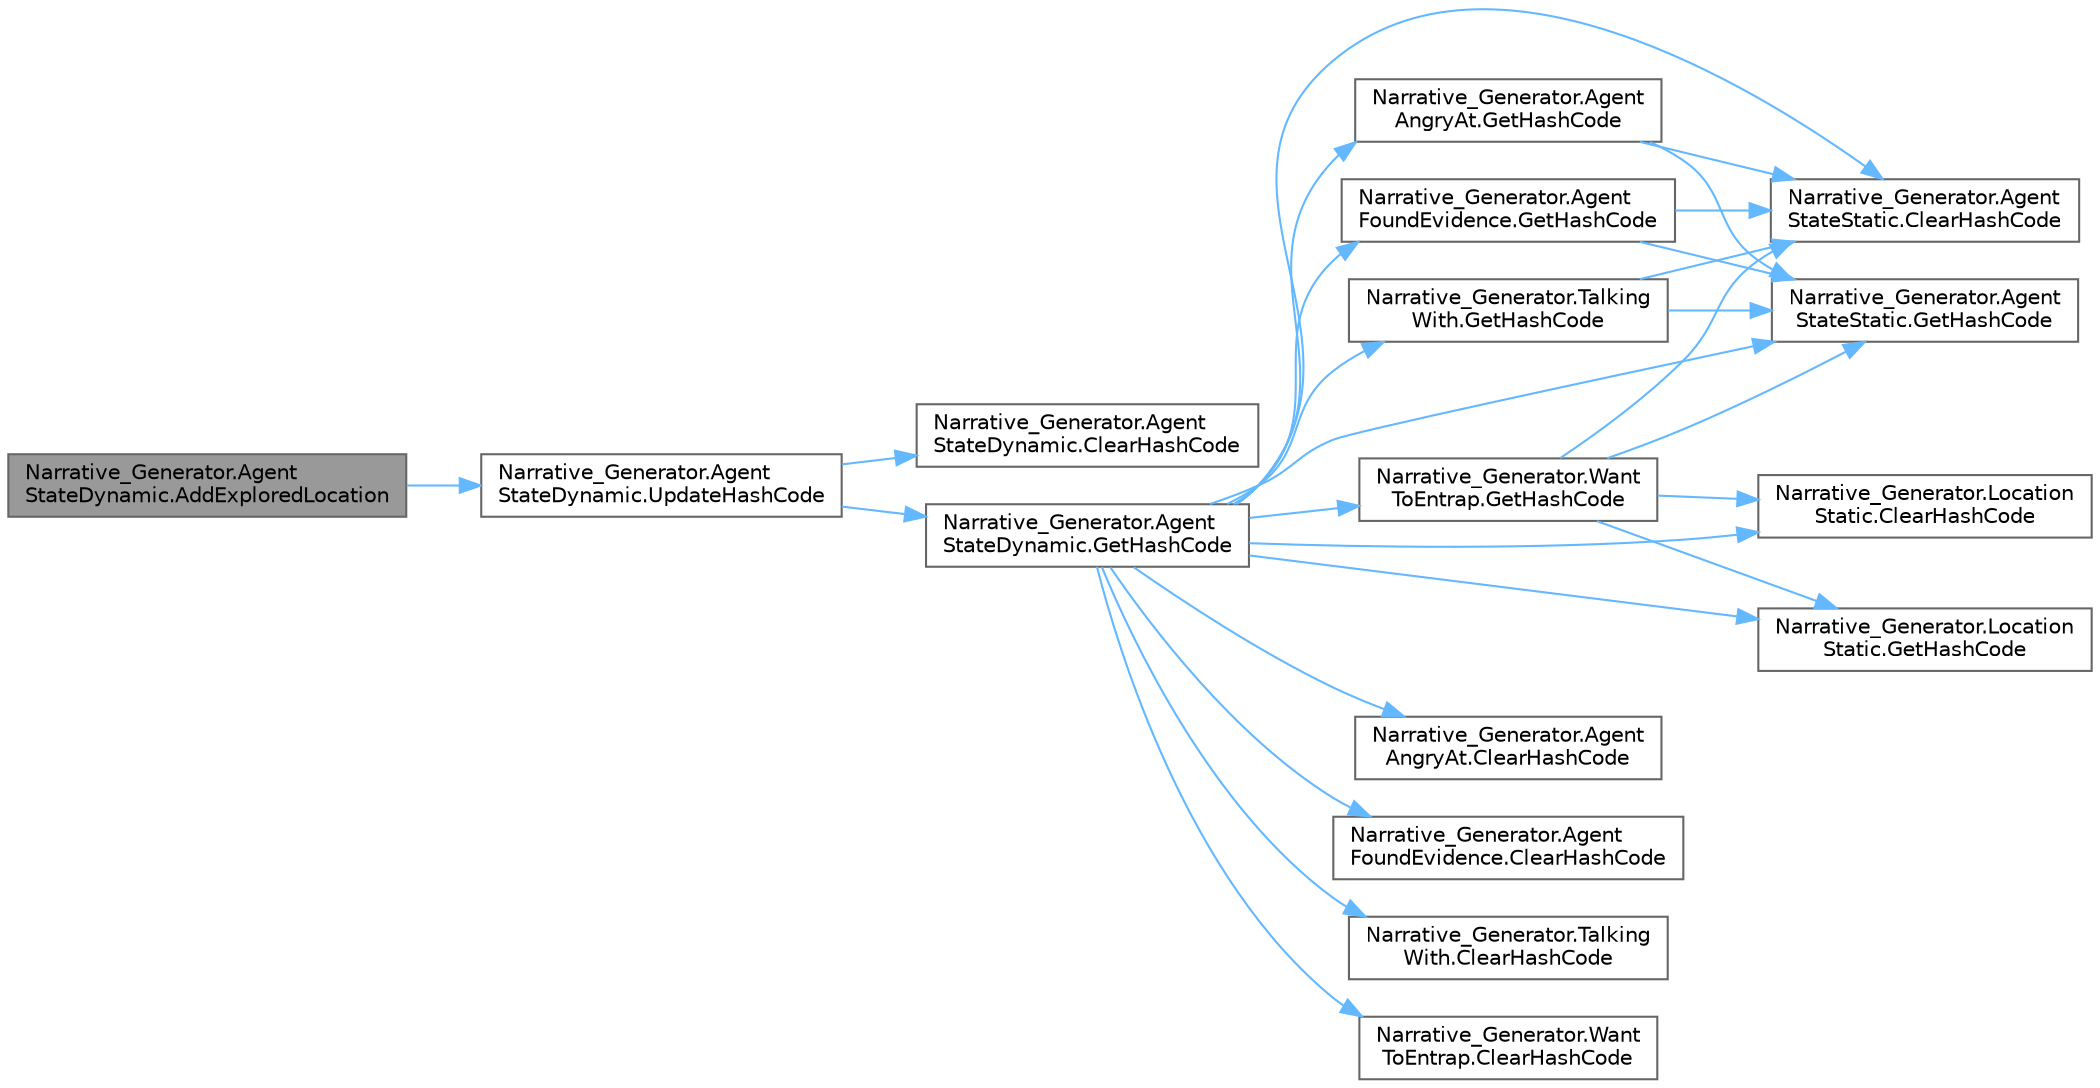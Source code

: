 digraph "Narrative_Generator.AgentStateDynamic.AddExploredLocation"
{
 // LATEX_PDF_SIZE
  bgcolor="transparent";
  edge [fontname=Helvetica,fontsize=10,labelfontname=Helvetica,labelfontsize=10];
  node [fontname=Helvetica,fontsize=10,shape=box,height=0.2,width=0.4];
  rankdir="LR";
  Node1 [label="Narrative_Generator.Agent\lStateDynamic.AddExploredLocation",height=0.2,width=0.4,color="gray40", fillcolor="grey60", style="filled", fontcolor="black",tooltip="A method that allows to add information about the specified location to the list of explored location..."];
  Node1 -> Node2 [color="steelblue1",style="solid"];
  Node2 [label="Narrative_Generator.Agent\lStateDynamic.UpdateHashCode",height=0.2,width=0.4,color="grey40", fillcolor="white", style="filled",URL="$class_narrative___generator_1_1_agent_state_dynamic.html#ae5def9114b62d20b4d3b7811dff71494",tooltip="Updates (refresh) the current hash code value."];
  Node2 -> Node3 [color="steelblue1",style="solid"];
  Node3 [label="Narrative_Generator.Agent\lStateDynamic.ClearHashCode",height=0.2,width=0.4,color="grey40", fillcolor="white", style="filled",URL="$class_narrative___generator_1_1_agent_state_dynamic.html#a045c711e495e00e1c20b53192ee1b5bb",tooltip="Clears the current hash code value."];
  Node2 -> Node4 [color="steelblue1",style="solid"];
  Node4 [label="Narrative_Generator.Agent\lStateDynamic.GetHashCode",height=0.2,width=0.4,color="grey40", fillcolor="white", style="filled",URL="$class_narrative___generator_1_1_agent_state_dynamic.html#acc89349f24d3eedd35bdd1d13f1fc501",tooltip="Calculates and returns the hash code of this instance of the dynamic part of the agent's state."];
  Node4 -> Node5 [color="steelblue1",style="solid"];
  Node5 [label="Narrative_Generator.Agent\lStateStatic.ClearHashCode",height=0.2,width=0.4,color="grey40", fillcolor="white", style="filled",URL="$class_narrative___generator_1_1_agent_state_static.html#a2827a4f98ca2a38a486f746f40883d47",tooltip="Clears the current hash code value."];
  Node4 -> Node6 [color="steelblue1",style="solid"];
  Node6 [label="Narrative_Generator.Agent\lAngryAt.ClearHashCode",height=0.2,width=0.4,color="grey40", fillcolor="white", style="filled",URL="$class_narrative___generator_1_1_agent_angry_at.html#a34b938b00e0b39a15bc4e0f080d87465",tooltip="Clears the current hash code value."];
  Node4 -> Node7 [color="steelblue1",style="solid"];
  Node7 [label="Narrative_Generator.Agent\lFoundEvidence.ClearHashCode",height=0.2,width=0.4,color="grey40", fillcolor="white", style="filled",URL="$class_narrative___generator_1_1_agent_found_evidence.html#a76ec5fd88de5d5d24947c421603085b8",tooltip="Clears the current hash code value."];
  Node4 -> Node8 [color="steelblue1",style="solid"];
  Node8 [label="Narrative_Generator.Talking\lWith.ClearHashCode",height=0.2,width=0.4,color="grey40", fillcolor="white", style="filled",URL="$class_narrative___generator_1_1_talking_with.html#ad8c90710fe669126ecd8f7be504e200b",tooltip="Clears the current hash code value."];
  Node4 -> Node9 [color="steelblue1",style="solid"];
  Node9 [label="Narrative_Generator.Want\lToEntrap.ClearHashCode",height=0.2,width=0.4,color="grey40", fillcolor="white", style="filled",URL="$class_narrative___generator_1_1_want_to_entrap.html#a70ee8f09f1f439067ba4edfe1acb0dd8",tooltip="Clears the current hash code value."];
  Node4 -> Node10 [color="steelblue1",style="solid"];
  Node10 [label="Narrative_Generator.Location\lStatic.ClearHashCode",height=0.2,width=0.4,color="grey40", fillcolor="white", style="filled",URL="$class_narrative___generator_1_1_location_static.html#a7d9ed82d1e88a7362f28742b114f158f",tooltip="Clears the current hash code value."];
  Node4 -> Node11 [color="steelblue1",style="solid"];
  Node11 [label="Narrative_Generator.Agent\lStateStatic.GetHashCode",height=0.2,width=0.4,color="grey40", fillcolor="white", style="filled",URL="$class_narrative___generator_1_1_agent_state_static.html#acf5f6b1ff2055ef1ab278bb6183d0b67",tooltip="Calculates and returns the hash code of this instance of the static part of the agent's state."];
  Node4 -> Node12 [color="steelblue1",style="solid"];
  Node12 [label="Narrative_Generator.Agent\lAngryAt.GetHashCode",height=0.2,width=0.4,color="grey40", fillcolor="white", style="filled",URL="$class_narrative___generator_1_1_agent_angry_at.html#a1b3c042c55edb49b40586cc2f248c83b",tooltip="Calculates and returns the hash code of this instance of the AgentAngryAt."];
  Node12 -> Node5 [color="steelblue1",style="solid"];
  Node12 -> Node11 [color="steelblue1",style="solid"];
  Node4 -> Node13 [color="steelblue1",style="solid"];
  Node13 [label="Narrative_Generator.Agent\lFoundEvidence.GetHashCode",height=0.2,width=0.4,color="grey40", fillcolor="white", style="filled",URL="$class_narrative___generator_1_1_agent_found_evidence.html#a44e1bbe8c16ffaa694befd9bb2ebc25b",tooltip="Calculates and returns the hash code of this instance of the AgentFoundEvidence."];
  Node13 -> Node5 [color="steelblue1",style="solid"];
  Node13 -> Node11 [color="steelblue1",style="solid"];
  Node4 -> Node14 [color="steelblue1",style="solid"];
  Node14 [label="Narrative_Generator.Talking\lWith.GetHashCode",height=0.2,width=0.4,color="grey40", fillcolor="white", style="filled",URL="$class_narrative___generator_1_1_talking_with.html#aa82e04aef67d9d14810dc97313df05fa",tooltip="Calculates and returns the hash code of this instance of the TalkingWith."];
  Node14 -> Node5 [color="steelblue1",style="solid"];
  Node14 -> Node11 [color="steelblue1",style="solid"];
  Node4 -> Node15 [color="steelblue1",style="solid"];
  Node15 [label="Narrative_Generator.Want\lToEntrap.GetHashCode",height=0.2,width=0.4,color="grey40", fillcolor="white", style="filled",URL="$class_narrative___generator_1_1_want_to_entrap.html#a0728e38963399986bccffb824cc8f998",tooltip="Calculates and returns the hash code of this instance of the WantToEntrap."];
  Node15 -> Node5 [color="steelblue1",style="solid"];
  Node15 -> Node10 [color="steelblue1",style="solid"];
  Node15 -> Node11 [color="steelblue1",style="solid"];
  Node15 -> Node16 [color="steelblue1",style="solid"];
  Node16 [label="Narrative_Generator.Location\lStatic.GetHashCode",height=0.2,width=0.4,color="grey40", fillcolor="white", style="filled",URL="$class_narrative___generator_1_1_location_static.html#afdf0469fcf16de27c9e6aec0cceac571",tooltip="Calculates and returns the hash code of this instance of the LocationStatic."];
  Node4 -> Node16 [color="steelblue1",style="solid"];
}
